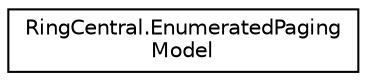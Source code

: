 digraph "Graphical Class Hierarchy"
{
 // LATEX_PDF_SIZE
  edge [fontname="Helvetica",fontsize="10",labelfontname="Helvetica",labelfontsize="10"];
  node [fontname="Helvetica",fontsize="10",shape=record];
  rankdir="LR";
  Node0 [label="RingCentral.EnumeratedPaging\lModel",height=0.2,width=0.4,color="black", fillcolor="white", style="filled",URL="$classRingCentral_1_1EnumeratedPagingModel.html",tooltip=" "];
}
